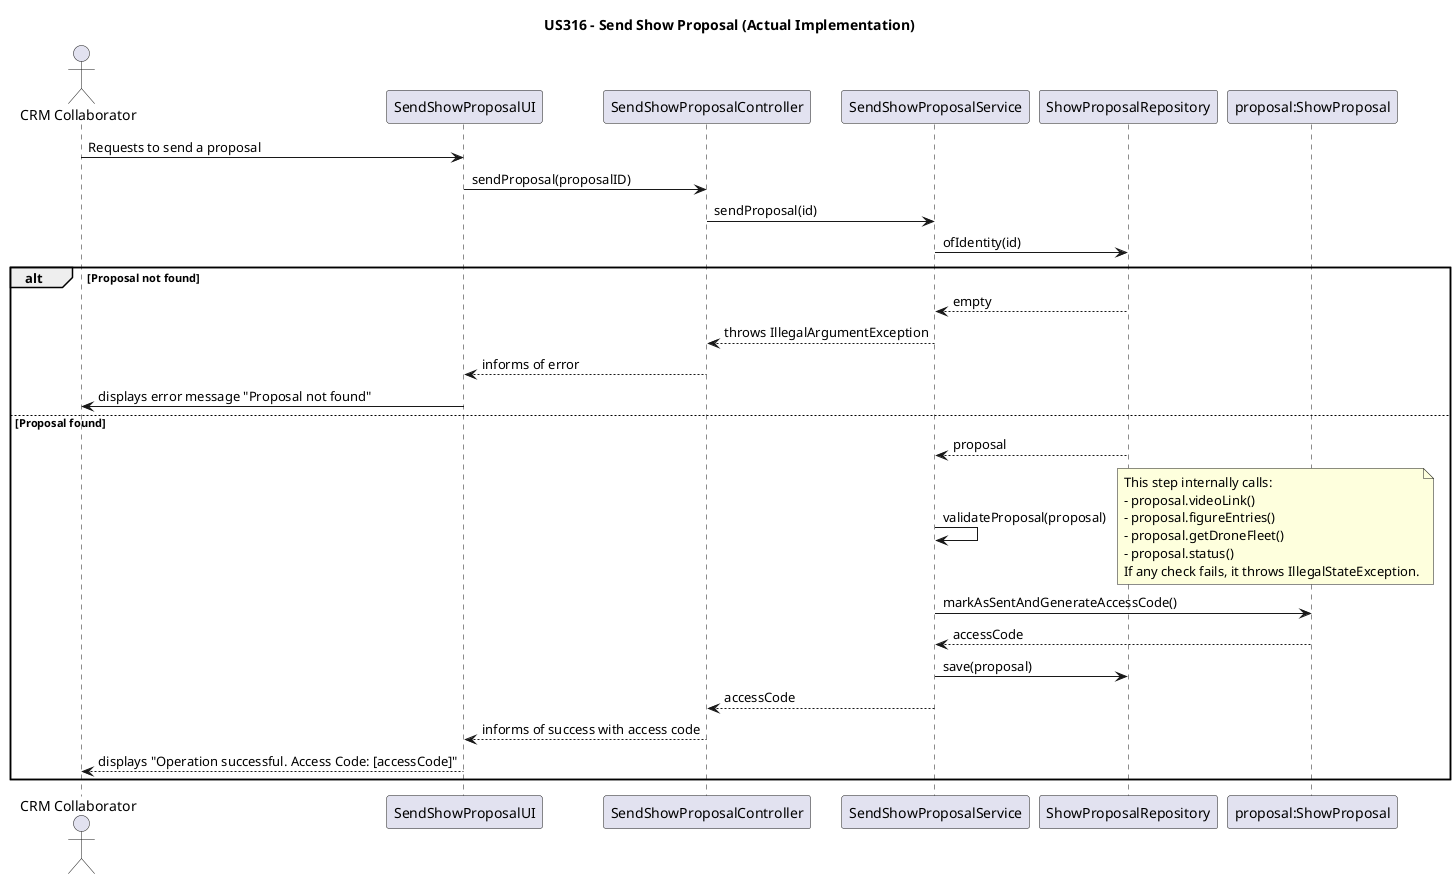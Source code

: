 @startuml
title US316 - Send Show Proposal (Actual Implementation)

actor "CRM Collaborator" as CRM
participant SendShowProposalUI as UI
participant SendShowProposalController as Controller
participant SendShowProposalService as Service
participant ShowProposalRepository as Repo
participant "proposal:ShowProposal" as Proposal

CRM -> UI : Requests to send a proposal
UI -> Controller : sendProposal(proposalID)
Controller -> Service : sendProposal(id)

Service -> Repo : ofIdentity(id)

alt Proposal not found
    Repo --> Service : empty
    Service --> Controller : throws IllegalArgumentException
    Controller --> UI : informs of error
    UI -> CRM : displays error message "Proposal not found"
else Proposal found
    Repo --> Service : proposal

    ' A validação é um método privado do serviço que invoca métodos na proposta
    Service -> Service : validateProposal(proposal)
    note right
        This step internally calls:
        - proposal.videoLink()
        - proposal.figureEntries()
        - proposal.getDroneFleet()
        - proposal.status()
        If any check fails, it throws IllegalStateException.
    end note

    ' A lógica de negócio é delegada à entidade de domínio
    Service -> Proposal : markAsSentAndGenerateAccessCode()
    Proposal --> Service : accessCode

    ' O serviço persiste a alteração de estado
    Service -> Repo : save(proposal)

    Service --> Controller : accessCode
    Controller --> UI : informs of success with access code
    UI --> CRM : displays "Operation successful. Access Code: [accessCode]"
end

@enduml